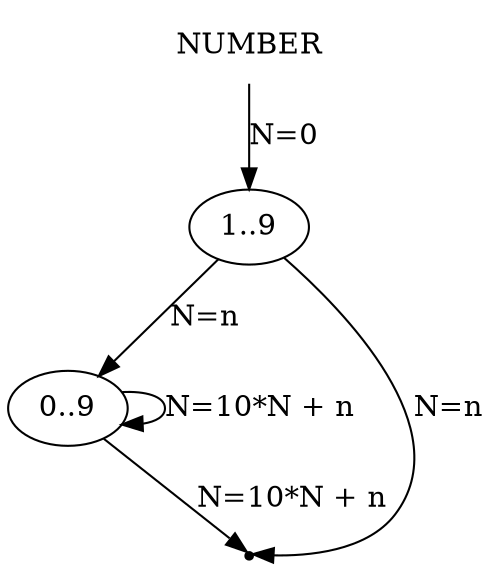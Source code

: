 digraph NUMBER {
    start [label=NUMBER shape=plaintext]
    A [label="1..9" shape=oval]
    B [label="0..9" shape=oval]
    end [label="" shape=point]
    start -> A [label="N=0"]
    A -> B [label="N=n"]
    B -> B [label="N=10*N + n"]
    A -> end [label="N=n"]
    B -> end [label="N=10*N + n"]
}
